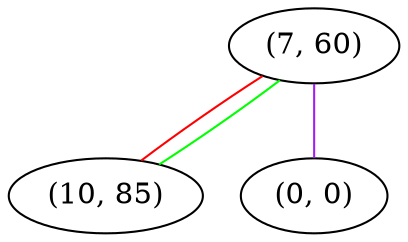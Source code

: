 graph "" {
"(7, 60)";
"(10, 85)";
"(0, 0)";
"(7, 60)" -- "(10, 85)"  [color=red, key=0, weight=1];
"(7, 60)" -- "(10, 85)"  [color=green, key=1, weight=2];
"(7, 60)" -- "(0, 0)"  [color=purple, key=0, weight=4];
}
